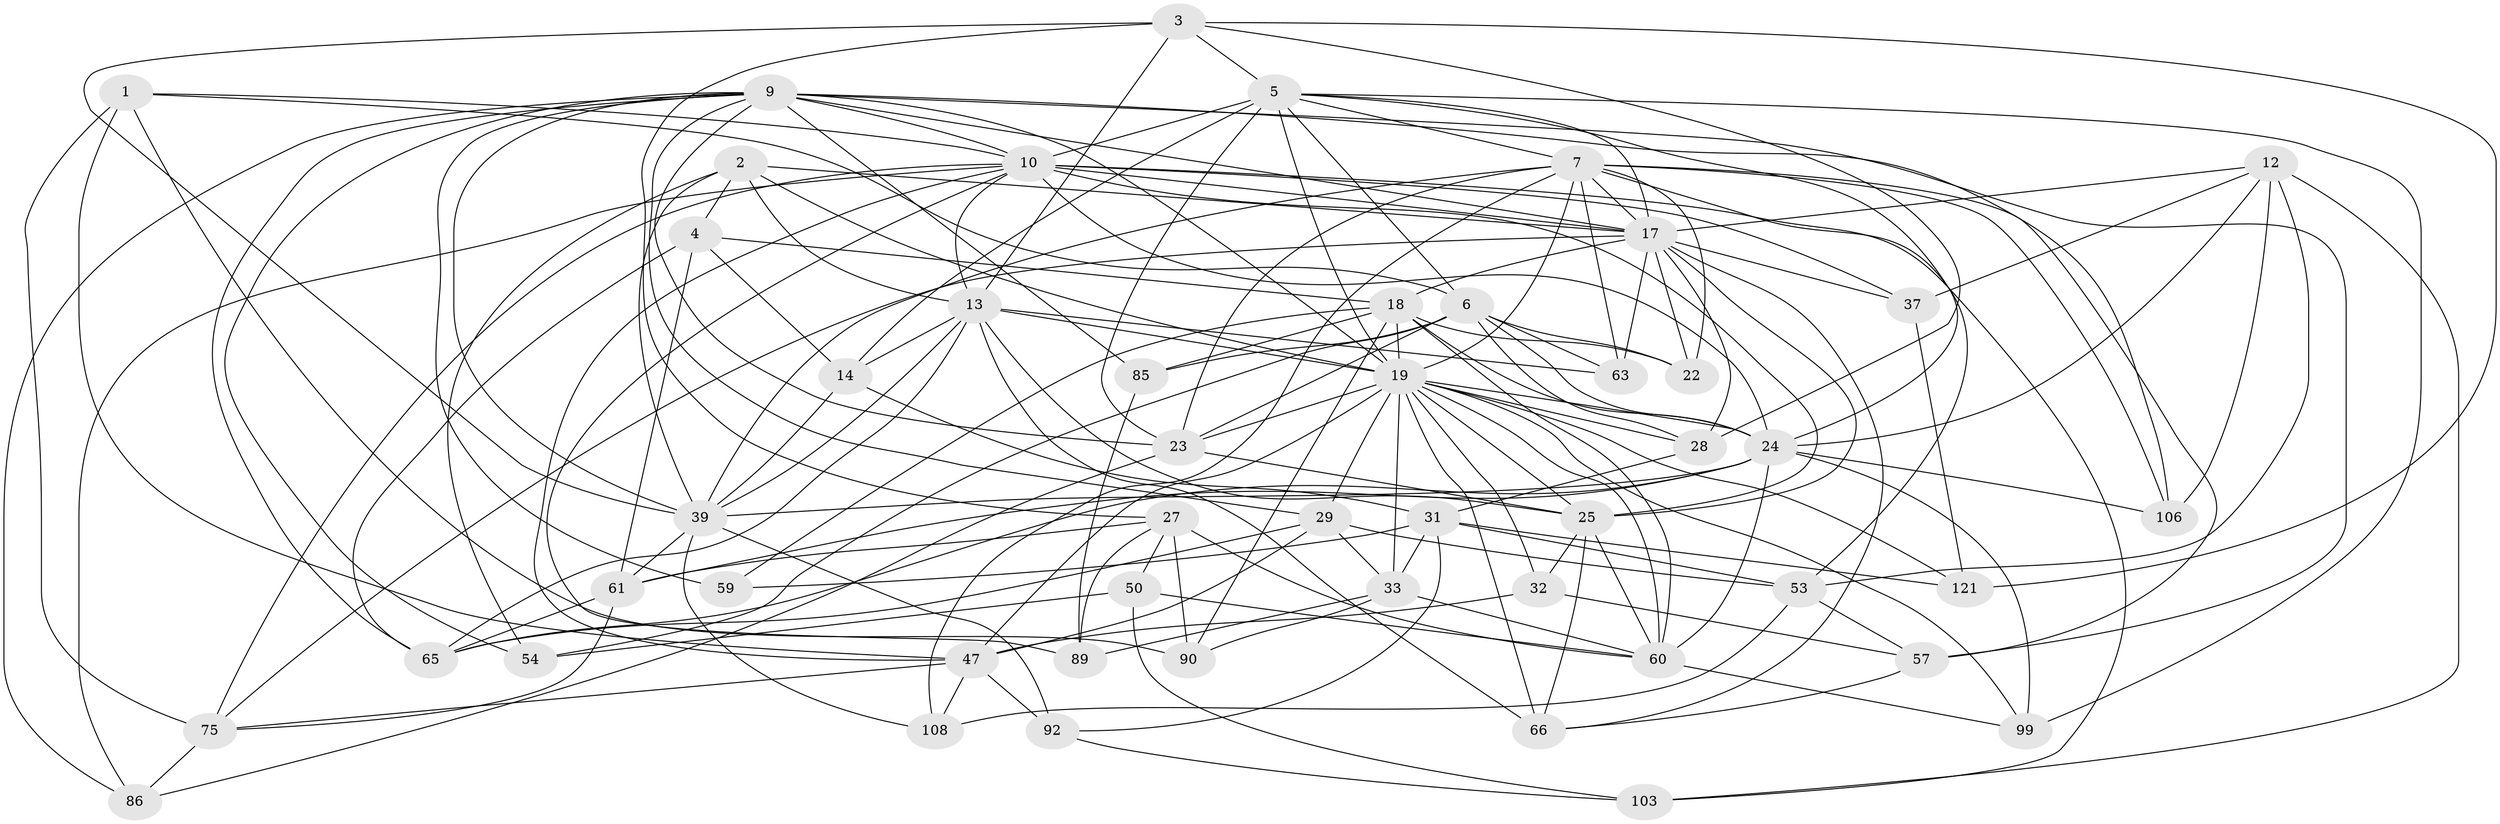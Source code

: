 // original degree distribution, {4: 1.0}
// Generated by graph-tools (version 1.1) at 2025/21/03/04/25 18:21:01]
// undirected, 49 vertices, 162 edges
graph export_dot {
graph [start="1"]
  node [color=gray90,style=filled];
  1 [super="+52"];
  2 [super="+110"];
  3 [super="+21"];
  4 [super="+46"];
  5 [super="+62+8+11"];
  6 [super="+123+55+118"];
  7 [super="+104+16"];
  9 [super="+72+20+42"];
  10 [super="+98+95+15"];
  12 [super="+101"];
  13 [super="+36+30+64"];
  14 [super="+26"];
  17 [super="+35+41+40"];
  18 [super="+73+88"];
  19 [super="+74+44+71"];
  22;
  23 [super="+116+82"];
  24 [super="+83+51+34"];
  25 [super="+45+58"];
  27 [super="+81"];
  28 [super="+43"];
  29 [super="+111"];
  31 [super="+38"];
  32;
  33 [super="+69"];
  37;
  39 [super="+68+109+94"];
  47 [super="+77+114"];
  50;
  53 [super="+102"];
  54;
  57 [super="+79"];
  59;
  60 [super="+119+100"];
  61 [super="+105"];
  63;
  65 [super="+97"];
  66 [super="+93"];
  75 [super="+87"];
  85;
  86;
  89;
  90;
  92;
  99;
  103;
  106;
  108;
  121;
  1 -- 47;
  1 -- 90;
  1 -- 10 [weight=2];
  1 -- 75;
  1 -- 6;
  2 -- 19;
  2 -- 13;
  2 -- 54;
  2 -- 39;
  2 -- 4;
  2 -- 17;
  3 -- 13;
  3 -- 28;
  3 -- 121;
  3 -- 5;
  3 -- 39;
  3 -- 27;
  4 -- 61;
  4 -- 65;
  4 -- 18;
  4 -- 14 [weight=2];
  5 -- 23;
  5 -- 6;
  5 -- 99;
  5 -- 7;
  5 -- 24;
  5 -- 17;
  5 -- 10;
  5 -- 14;
  5 -- 19;
  6 -- 85;
  6 -- 23;
  6 -- 63;
  6 -- 54;
  6 -- 28 [weight=2];
  6 -- 24;
  6 -- 22;
  7 -- 53;
  7 -- 22;
  7 -- 23 [weight=2];
  7 -- 106;
  7 -- 108;
  7 -- 57;
  7 -- 63;
  7 -- 39;
  7 -- 17;
  7 -- 19;
  9 -- 59;
  9 -- 85;
  9 -- 106;
  9 -- 86;
  9 -- 23;
  9 -- 39;
  9 -- 17;
  9 -- 65;
  9 -- 19;
  9 -- 54;
  9 -- 10;
  9 -- 29;
  9 -- 57 [weight=2];
  10 -- 86;
  10 -- 37;
  10 -- 103;
  10 -- 24;
  10 -- 25;
  10 -- 47;
  10 -- 89;
  10 -- 17;
  10 -- 75;
  10 -- 13;
  12 -- 103;
  12 -- 53;
  12 -- 17;
  12 -- 24;
  12 -- 106;
  12 -- 37;
  13 -- 66 [weight=2];
  13 -- 14;
  13 -- 39;
  13 -- 65;
  13 -- 63;
  13 -- 25;
  13 -- 19 [weight=2];
  14 -- 31;
  14 -- 39;
  17 -- 28;
  17 -- 18;
  17 -- 66;
  17 -- 37;
  17 -- 75;
  17 -- 22;
  17 -- 63;
  17 -- 25;
  18 -- 90;
  18 -- 60;
  18 -- 85;
  18 -- 59;
  18 -- 22;
  18 -- 19 [weight=2];
  18 -- 24;
  19 -- 99;
  19 -- 23;
  19 -- 66;
  19 -- 28;
  19 -- 60;
  19 -- 33;
  19 -- 29;
  19 -- 32;
  19 -- 121;
  19 -- 47;
  19 -- 24;
  19 -- 25;
  23 -- 86;
  23 -- 25;
  24 -- 99;
  24 -- 39;
  24 -- 106;
  24 -- 61;
  24 -- 65;
  24 -- 60;
  25 -- 66;
  25 -- 32;
  25 -- 60;
  27 -- 50;
  27 -- 89;
  27 -- 90;
  27 -- 60;
  27 -- 61;
  28 -- 31;
  29 -- 65;
  29 -- 53;
  29 -- 33;
  29 -- 47;
  31 -- 53;
  31 -- 121;
  31 -- 59 [weight=2];
  31 -- 92;
  31 -- 33;
  32 -- 57;
  32 -- 47;
  33 -- 89;
  33 -- 90;
  33 -- 60;
  37 -- 121;
  39 -- 61;
  39 -- 92;
  39 -- 108;
  47 -- 92;
  47 -- 75;
  47 -- 108;
  50 -- 54;
  50 -- 103;
  50 -- 60;
  53 -- 57;
  53 -- 108;
  57 -- 66;
  60 -- 99;
  61 -- 75;
  61 -- 65;
  75 -- 86;
  85 -- 89;
  92 -- 103;
}
